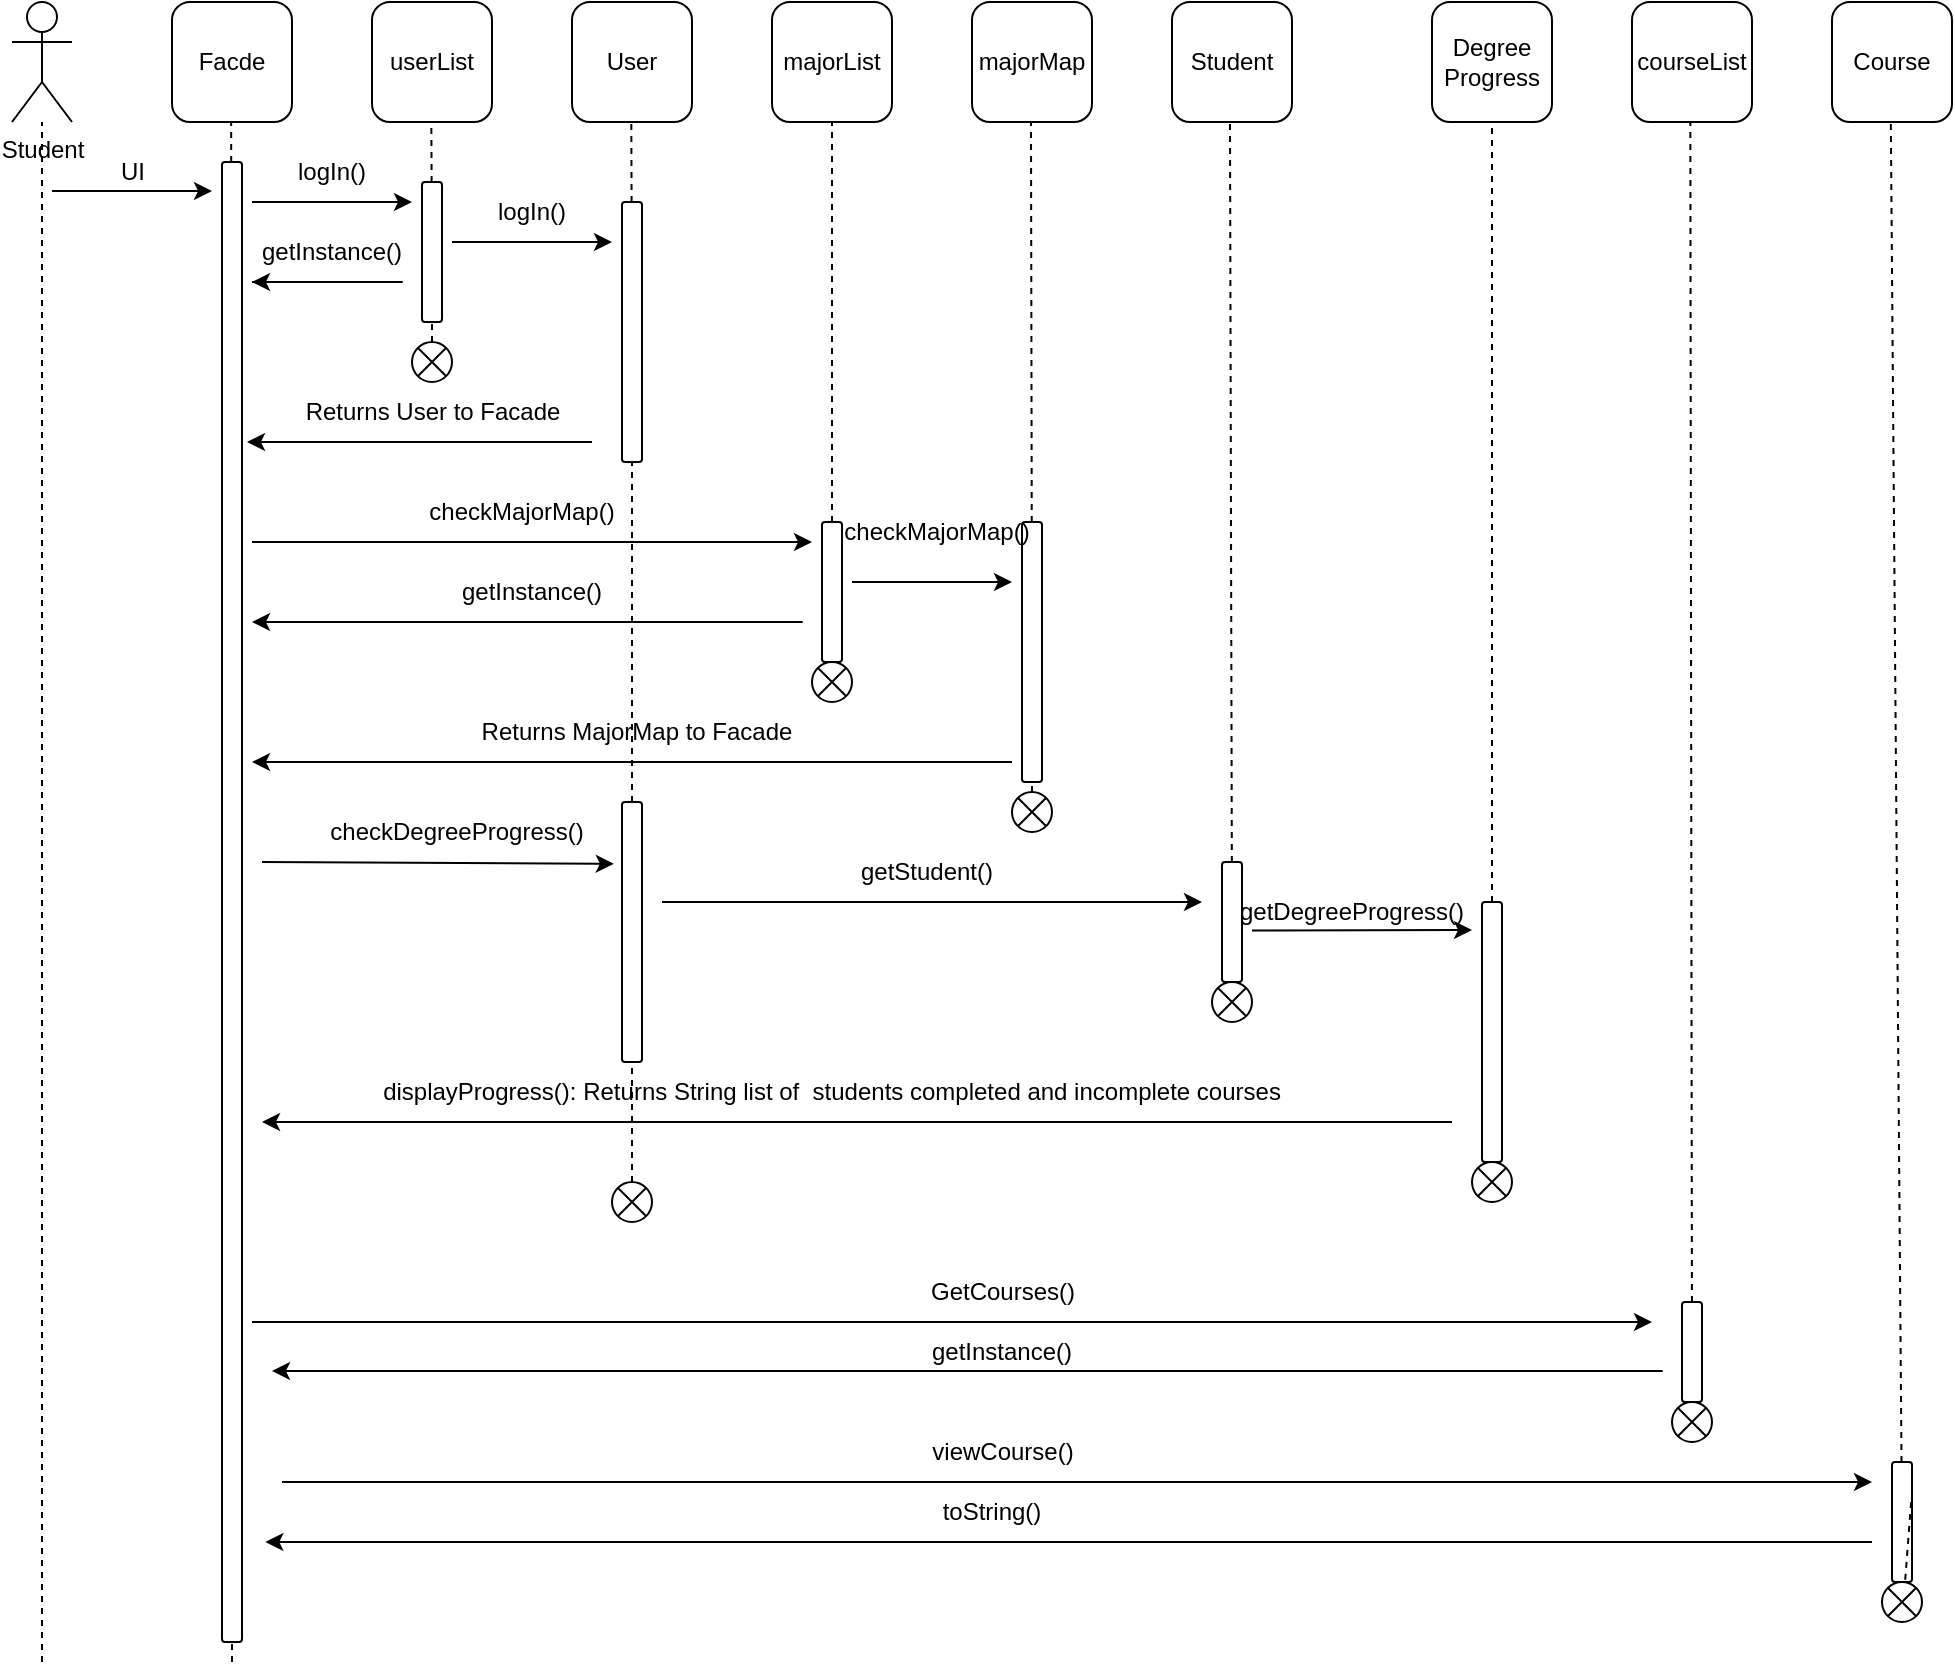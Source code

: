 <mxfile>
    <diagram id="xgcdQhzl7wj-qPDKX8pE" name="Page-1">
        <mxGraphModel dx="1228" dy="749" grid="1" gridSize="10" guides="1" tooltips="1" connect="1" arrows="1" fold="1" page="1" pageScale="1" pageWidth="1100" pageHeight="850" math="0" shadow="0">
            <root>
                <mxCell id="0"/>
                <mxCell id="1" parent="0"/>
                <mxCell id="5" value="Student&lt;br&gt;" style="shape=umlActor;verticalLabelPosition=bottom;verticalAlign=top;html=1;outlineConnect=0;" vertex="1" parent="1">
                    <mxGeometry x="30" y="10" width="30" height="60" as="geometry"/>
                </mxCell>
                <mxCell id="6" value="" style="endArrow=none;dashed=1;html=1;" edge="1" parent="1" target="5">
                    <mxGeometry width="50" height="50" relative="1" as="geometry">
                        <mxPoint x="45" y="840" as="sourcePoint"/>
                        <mxPoint x="90" y="90" as="targetPoint"/>
                    </mxGeometry>
                </mxCell>
                <mxCell id="7" value="Facde" style="rounded=1;whiteSpace=wrap;html=1;" vertex="1" parent="1">
                    <mxGeometry x="110" y="10" width="60" height="60" as="geometry"/>
                </mxCell>
                <mxCell id="8" value="userList" style="rounded=1;whiteSpace=wrap;html=1;" vertex="1" parent="1">
                    <mxGeometry x="210" y="10" width="60" height="60" as="geometry"/>
                </mxCell>
                <mxCell id="9" value="User" style="rounded=1;whiteSpace=wrap;html=1;" vertex="1" parent="1">
                    <mxGeometry x="310" y="10" width="60" height="60" as="geometry"/>
                </mxCell>
                <mxCell id="10" value="" style="endArrow=none;dashed=1;html=1;startArrow=none;" edge="1" parent="1" source="21">
                    <mxGeometry width="50" height="50" relative="1" as="geometry">
                        <mxPoint x="140" y="840" as="sourcePoint"/>
                        <mxPoint x="139.58" y="70.0" as="targetPoint"/>
                    </mxGeometry>
                </mxCell>
                <mxCell id="11" value="" style="endArrow=none;dashed=1;html=1;startArrow=none;" edge="1" parent="1" source="28">
                    <mxGeometry width="50" height="50" relative="1" as="geometry">
                        <mxPoint x="240" y="840" as="sourcePoint"/>
                        <mxPoint x="239.66" y="70.0" as="targetPoint"/>
                    </mxGeometry>
                </mxCell>
                <mxCell id="12" value="" style="endArrow=none;dashed=1;html=1;startArrow=none;" edge="1" parent="1" source="55">
                    <mxGeometry width="50" height="50" relative="1" as="geometry">
                        <mxPoint x="340" y="840" as="sourcePoint"/>
                        <mxPoint x="339.66" y="70.0" as="targetPoint"/>
                    </mxGeometry>
                </mxCell>
                <mxCell id="19" value="" style="endArrow=classic;html=1;startArrow=none;" edge="1" parent="1">
                    <mxGeometry width="50" height="50" relative="1" as="geometry">
                        <mxPoint x="150" y="110" as="sourcePoint"/>
                        <mxPoint x="230" y="110" as="targetPoint"/>
                        <Array as="points">
                            <mxPoint x="170" y="110"/>
                            <mxPoint x="190" y="110"/>
                            <mxPoint x="220" y="110"/>
                        </Array>
                    </mxGeometry>
                </mxCell>
                <mxCell id="20" value="logIn()" style="text;html=1;strokeColor=none;fillColor=none;align=center;verticalAlign=middle;whiteSpace=wrap;rounded=0;" vertex="1" parent="1">
                    <mxGeometry x="160" y="80" width="60" height="30" as="geometry"/>
                </mxCell>
                <mxCell id="22" value="" style="endArrow=none;dashed=1;html=1;startArrow=none;" edge="1" parent="1" target="21">
                    <mxGeometry width="50" height="50" relative="1" as="geometry">
                        <mxPoint x="140" y="840" as="sourcePoint"/>
                        <mxPoint x="139.58" y="70.0" as="targetPoint"/>
                    </mxGeometry>
                </mxCell>
                <mxCell id="21" value="" style="rounded=1;whiteSpace=wrap;html=1;" vertex="1" parent="1">
                    <mxGeometry x="135" y="90" width="10" height="740" as="geometry"/>
                </mxCell>
                <mxCell id="23" value="getInstance()" style="text;html=1;strokeColor=none;fillColor=none;align=center;verticalAlign=middle;whiteSpace=wrap;rounded=0;" vertex="1" parent="1">
                    <mxGeometry x="160" y="120" width="60" height="30" as="geometry"/>
                </mxCell>
                <mxCell id="24" value="" style="endArrow=classic;html=1;startArrow=none;" edge="1" parent="1">
                    <mxGeometry width="50" height="50" relative="1" as="geometry">
                        <mxPoint x="150" y="150.0" as="sourcePoint"/>
                        <mxPoint x="150" y="150" as="targetPoint"/>
                        <Array as="points">
                            <mxPoint x="170" y="150"/>
                            <mxPoint x="190" y="150"/>
                            <mxPoint x="230" y="150"/>
                        </Array>
                    </mxGeometry>
                </mxCell>
                <mxCell id="29" value="" style="endArrow=none;dashed=1;html=1;startArrow=none;" edge="1" parent="1" source="52" target="28">
                    <mxGeometry width="50" height="50" relative="1" as="geometry">
                        <mxPoint x="240" y="840" as="sourcePoint"/>
                        <mxPoint x="239.66" y="70.0" as="targetPoint"/>
                    </mxGeometry>
                </mxCell>
                <mxCell id="28" value="" style="rounded=1;whiteSpace=wrap;html=1;" vertex="1" parent="1">
                    <mxGeometry x="235" y="100" width="10" height="70" as="geometry"/>
                </mxCell>
                <mxCell id="32" value="" style="endArrow=none;dashed=1;html=1;startArrow=none;" edge="1" parent="1">
                    <mxGeometry width="50" height="50" relative="1" as="geometry">
                        <mxPoint x="140" y="180.0" as="sourcePoint"/>
                        <mxPoint x="140" y="180" as="targetPoint"/>
                    </mxGeometry>
                </mxCell>
                <mxCell id="50" value="" style="endArrow=classic;html=1;" edge="1" parent="1">
                    <mxGeometry width="50" height="50" relative="1" as="geometry">
                        <mxPoint x="50" y="104.5" as="sourcePoint"/>
                        <mxPoint x="130" y="104.5" as="targetPoint"/>
                    </mxGeometry>
                </mxCell>
                <mxCell id="51" value="UI" style="text;html=1;align=center;verticalAlign=middle;resizable=0;points=[];autosize=1;strokeColor=none;fillColor=none;" vertex="1" parent="1">
                    <mxGeometry x="70" y="80" width="40" height="30" as="geometry"/>
                </mxCell>
                <mxCell id="52" value="" style="shape=sumEllipse;perimeter=ellipsePerimeter;whiteSpace=wrap;html=1;backgroundOutline=1;" vertex="1" parent="1">
                    <mxGeometry x="230" y="180" width="20" height="20" as="geometry"/>
                </mxCell>
                <mxCell id="54" value="" style="endArrow=classic;html=1;" edge="1" parent="1">
                    <mxGeometry width="50" height="50" relative="1" as="geometry">
                        <mxPoint x="320" y="230" as="sourcePoint"/>
                        <mxPoint x="147.5" y="230" as="targetPoint"/>
                    </mxGeometry>
                </mxCell>
                <mxCell id="56" value="" style="endArrow=none;dashed=1;html=1;startArrow=none;" edge="1" parent="1" source="88" target="55">
                    <mxGeometry width="50" height="50" relative="1" as="geometry">
                        <mxPoint x="340" y="840" as="sourcePoint"/>
                        <mxPoint x="339.66" y="70.0" as="targetPoint"/>
                    </mxGeometry>
                </mxCell>
                <mxCell id="55" value="" style="rounded=1;whiteSpace=wrap;html=1;" vertex="1" parent="1">
                    <mxGeometry x="335" y="110" width="10" height="130" as="geometry"/>
                </mxCell>
                <mxCell id="58" value="Returns User to Facade" style="text;html=1;align=center;verticalAlign=middle;resizable=0;points=[];autosize=1;strokeColor=none;fillColor=none;" vertex="1" parent="1">
                    <mxGeometry x="165" y="200" width="150" height="30" as="geometry"/>
                </mxCell>
                <mxCell id="60" value="majorList" style="rounded=1;whiteSpace=wrap;html=1;" vertex="1" parent="1">
                    <mxGeometry x="410" y="10" width="60" height="60" as="geometry"/>
                </mxCell>
                <mxCell id="61" value="majorMap" style="rounded=1;whiteSpace=wrap;html=1;" vertex="1" parent="1">
                    <mxGeometry x="510" y="10" width="60" height="60" as="geometry"/>
                </mxCell>
                <mxCell id="62" value="" style="endArrow=classic;html=1;" edge="1" parent="1">
                    <mxGeometry width="50" height="50" relative="1" as="geometry">
                        <mxPoint x="150" y="280" as="sourcePoint"/>
                        <mxPoint x="430" y="280" as="targetPoint"/>
                    </mxGeometry>
                </mxCell>
                <mxCell id="63" value="" style="endArrow=none;dashed=1;html=1;entryX=0.5;entryY=1;entryDx=0;entryDy=0;startArrow=none;" edge="1" parent="1" source="67" target="60">
                    <mxGeometry width="50" height="50" relative="1" as="geometry">
                        <mxPoint x="439.41" y="840" as="sourcePoint"/>
                        <mxPoint x="439.41" y="240" as="targetPoint"/>
                    </mxGeometry>
                </mxCell>
                <mxCell id="64" value="checkMajorMap()" style="text;html=1;strokeColor=none;fillColor=none;align=center;verticalAlign=middle;whiteSpace=wrap;rounded=0;" vertex="1" parent="1">
                    <mxGeometry x="140" y="250" width="290" height="30" as="geometry"/>
                </mxCell>
                <mxCell id="68" value="" style="endArrow=none;dashed=1;html=1;entryX=0.5;entryY=1;entryDx=0;entryDy=0;startArrow=none;" edge="1" parent="1" source="106" target="67">
                    <mxGeometry width="50" height="50" relative="1" as="geometry">
                        <mxPoint x="439.41" y="840" as="sourcePoint"/>
                        <mxPoint x="440" y="70" as="targetPoint"/>
                    </mxGeometry>
                </mxCell>
                <mxCell id="67" value="" style="rounded=1;whiteSpace=wrap;html=1;" vertex="1" parent="1">
                    <mxGeometry x="435" y="270" width="10" height="70" as="geometry"/>
                </mxCell>
                <mxCell id="69" value="" style="endArrow=none;dashed=1;html=1;entryX=0.5;entryY=1;entryDx=0;entryDy=0;startArrow=none;" edge="1" parent="1" source="74">
                    <mxGeometry width="50" height="50" relative="1" as="geometry">
                        <mxPoint x="540" y="480" as="sourcePoint"/>
                        <mxPoint x="539.5" y="70" as="targetPoint"/>
                    </mxGeometry>
                </mxCell>
                <mxCell id="70" value="" style="endArrow=classic;html=1;" edge="1" parent="1">
                    <mxGeometry width="50" height="50" relative="1" as="geometry">
                        <mxPoint x="350" y="320" as="sourcePoint"/>
                        <mxPoint x="150" y="320" as="targetPoint"/>
                        <Array as="points">
                            <mxPoint x="430" y="320"/>
                        </Array>
                    </mxGeometry>
                </mxCell>
                <mxCell id="71" value="getInstance()" style="text;html=1;strokeColor=none;fillColor=none;align=center;verticalAlign=middle;whiteSpace=wrap;rounded=0;" vertex="1" parent="1">
                    <mxGeometry x="260" y="290" width="60" height="30" as="geometry"/>
                </mxCell>
                <mxCell id="75" value="" style="endArrow=none;dashed=1;html=1;entryX=0.5;entryY=1;entryDx=0;entryDy=0;startArrow=none;" edge="1" parent="1" source="104" target="74">
                    <mxGeometry width="50" height="50" relative="1" as="geometry">
                        <mxPoint x="540" y="840" as="sourcePoint"/>
                        <mxPoint x="539.5" y="70" as="targetPoint"/>
                    </mxGeometry>
                </mxCell>
                <mxCell id="74" value="" style="rounded=1;whiteSpace=wrap;html=1;" vertex="1" parent="1">
                    <mxGeometry x="535" y="270" width="10" height="130" as="geometry"/>
                </mxCell>
                <mxCell id="77" value="" style="endArrow=classic;html=1;" edge="1" parent="1">
                    <mxGeometry width="50" height="50" relative="1" as="geometry">
                        <mxPoint x="530" y="390" as="sourcePoint"/>
                        <mxPoint x="150" y="390" as="targetPoint"/>
                    </mxGeometry>
                </mxCell>
                <mxCell id="79" value="Returns MajorMap to Facade" style="text;html=1;strokeColor=none;fillColor=none;align=center;verticalAlign=middle;whiteSpace=wrap;rounded=0;" vertex="1" parent="1">
                    <mxGeometry x="155" y="360" width="375" height="30" as="geometry"/>
                </mxCell>
                <mxCell id="80" value="Student" style="rounded=1;whiteSpace=wrap;html=1;" vertex="1" parent="1">
                    <mxGeometry x="610" y="10" width="60" height="60" as="geometry"/>
                </mxCell>
                <mxCell id="81" value="Degree&lt;br&gt;Progress" style="rounded=1;whiteSpace=wrap;html=1;" vertex="1" parent="1">
                    <mxGeometry x="740" y="10" width="60" height="60" as="geometry"/>
                </mxCell>
                <mxCell id="82" value="" style="endArrow=classic;html=1;entryX=0.902;entryY=1.029;entryDx=0;entryDy=0;entryPerimeter=0;" edge="1" parent="1" target="87">
                    <mxGeometry width="50" height="50" relative="1" as="geometry">
                        <mxPoint x="155" y="440" as="sourcePoint"/>
                        <mxPoint x="610" y="440" as="targetPoint"/>
                    </mxGeometry>
                </mxCell>
                <mxCell id="83" value="" style="endArrow=none;dashed=1;html=1;startArrow=none;" edge="1" parent="1" source="90">
                    <mxGeometry width="50" height="50" relative="1" as="geometry">
                        <mxPoint x="639" y="830" as="sourcePoint"/>
                        <mxPoint x="639" y="70" as="targetPoint"/>
                    </mxGeometry>
                </mxCell>
                <mxCell id="84" value="" style="endArrow=none;dashed=1;html=1;entryX=0.5;entryY=1;entryDx=0;entryDy=0;startArrow=none;" edge="1" parent="1" source="96" target="81">
                    <mxGeometry width="50" height="50" relative="1" as="geometry">
                        <mxPoint x="770" y="741.882" as="sourcePoint"/>
                        <mxPoint x="770.29" y="80" as="targetPoint"/>
                    </mxGeometry>
                </mxCell>
                <mxCell id="87" value="checkDegreeProgress()" style="text;html=1;strokeColor=none;fillColor=none;align=center;verticalAlign=middle;whiteSpace=wrap;rounded=0;" vertex="1" parent="1">
                    <mxGeometry x="155" y="410" width="195" height="30" as="geometry"/>
                </mxCell>
                <mxCell id="89" value="" style="endArrow=none;dashed=1;html=1;startArrow=none;" edge="1" parent="1" target="88">
                    <mxGeometry width="50" height="50" relative="1" as="geometry">
                        <mxPoint x="340" y="600" as="sourcePoint"/>
                        <mxPoint x="340.0" y="240" as="targetPoint"/>
                    </mxGeometry>
                </mxCell>
                <mxCell id="88" value="" style="rounded=1;whiteSpace=wrap;html=1;" vertex="1" parent="1">
                    <mxGeometry x="335" y="410" width="10" height="130" as="geometry"/>
                </mxCell>
                <mxCell id="90" value="" style="rounded=1;whiteSpace=wrap;html=1;" vertex="1" parent="1">
                    <mxGeometry x="635" y="440" width="10" height="60" as="geometry"/>
                </mxCell>
                <mxCell id="92" value="" style="endArrow=classic;html=1;" edge="1" parent="1">
                    <mxGeometry width="50" height="50" relative="1" as="geometry">
                        <mxPoint x="355" y="460" as="sourcePoint"/>
                        <mxPoint x="625" y="460" as="targetPoint"/>
                    </mxGeometry>
                </mxCell>
                <mxCell id="93" value="getStudent()" style="text;html=1;strokeColor=none;fillColor=none;align=center;verticalAlign=middle;whiteSpace=wrap;rounded=0;" vertex="1" parent="1">
                    <mxGeometry x="385" y="430" width="205" height="30" as="geometry"/>
                </mxCell>
                <mxCell id="94" value="" style="endArrow=classic;html=1;" edge="1" parent="1">
                    <mxGeometry width="50" height="50" relative="1" as="geometry">
                        <mxPoint x="650" y="474.29" as="sourcePoint"/>
                        <mxPoint x="760" y="474" as="targetPoint"/>
                    </mxGeometry>
                </mxCell>
                <mxCell id="95" value="getDegreeProgress()" style="text;html=1;strokeColor=none;fillColor=none;align=center;verticalAlign=middle;whiteSpace=wrap;rounded=0;" vertex="1" parent="1">
                    <mxGeometry x="670" y="450" width="60" height="30" as="geometry"/>
                </mxCell>
                <mxCell id="96" value="" style="rounded=1;whiteSpace=wrap;html=1;" vertex="1" parent="1">
                    <mxGeometry x="765" y="460" width="10" height="130" as="geometry"/>
                </mxCell>
                <mxCell id="100" value="" style="endArrow=classic;html=1;" edge="1" parent="1">
                    <mxGeometry width="50" height="50" relative="1" as="geometry">
                        <mxPoint x="750" y="570" as="sourcePoint"/>
                        <mxPoint x="155" y="570" as="targetPoint"/>
                    </mxGeometry>
                </mxCell>
                <mxCell id="101" value="displayProgress(): Returns String list of&amp;nbsp; students completed and incomplete courses" style="text;html=1;strokeColor=none;fillColor=none;align=center;verticalAlign=middle;whiteSpace=wrap;rounded=0;" vertex="1" parent="1">
                    <mxGeometry x="150" y="540" width="580" height="30" as="geometry"/>
                </mxCell>
                <mxCell id="104" value="" style="shape=sumEllipse;perimeter=ellipsePerimeter;whiteSpace=wrap;html=1;backgroundOutline=1;" vertex="1" parent="1">
                    <mxGeometry x="530" y="405" width="20" height="20" as="geometry"/>
                </mxCell>
                <mxCell id="106" value="" style="shape=sumEllipse;perimeter=ellipsePerimeter;whiteSpace=wrap;html=1;backgroundOutline=1;" vertex="1" parent="1">
                    <mxGeometry x="430" y="340" width="20" height="20" as="geometry"/>
                </mxCell>
                <mxCell id="112" value="" style="endArrow=none;dashed=1;html=1;entryX=0.5;entryY=1;entryDx=0;entryDy=0;startArrow=none;" edge="1" parent="1" source="109" target="90">
                    <mxGeometry width="50" height="50" relative="1" as="geometry">
                        <mxPoint x="640" y="510" as="sourcePoint"/>
                        <mxPoint x="680" y="500" as="targetPoint"/>
                    </mxGeometry>
                </mxCell>
                <mxCell id="113" value="" style="endArrow=none;dashed=1;html=1;" edge="1" parent="1">
                    <mxGeometry width="50" height="50" relative="1" as="geometry">
                        <mxPoint x="770" y="590" as="sourcePoint"/>
                        <mxPoint x="770" y="600" as="targetPoint"/>
                    </mxGeometry>
                </mxCell>
                <mxCell id="114" value="" style="shape=sumEllipse;perimeter=ellipsePerimeter;whiteSpace=wrap;html=1;backgroundOutline=1;" vertex="1" parent="1">
                    <mxGeometry x="760" y="590" width="20" height="20" as="geometry"/>
                </mxCell>
                <mxCell id="118" value="courseList" style="rounded=1;whiteSpace=wrap;html=1;" vertex="1" parent="1">
                    <mxGeometry x="840" y="10" width="60" height="60" as="geometry"/>
                </mxCell>
                <mxCell id="119" value="" style="endArrow=none;dashed=1;html=1;entryX=0.5;entryY=1;entryDx=0;entryDy=0;startArrow=none;" edge="1" parent="1" source="133">
                    <mxGeometry width="50" height="50" relative="1" as="geometry">
                        <mxPoint x="869" y="840" as="sourcePoint"/>
                        <mxPoint x="869.17" y="70.0" as="targetPoint"/>
                    </mxGeometry>
                </mxCell>
                <mxCell id="120" value="" style="endArrow=classic;html=1;" edge="1" parent="1">
                    <mxGeometry width="50" height="50" relative="1" as="geometry">
                        <mxPoint x="150" y="670" as="sourcePoint"/>
                        <mxPoint x="850" y="670" as="targetPoint"/>
                    </mxGeometry>
                </mxCell>
                <mxCell id="121" value="Course" style="rounded=1;whiteSpace=wrap;html=1;" vertex="1" parent="1">
                    <mxGeometry x="940" y="10" width="60" height="60" as="geometry"/>
                </mxCell>
                <mxCell id="122" value="" style="endArrow=none;dashed=1;html=1;entryX=0.5;entryY=1;entryDx=0;entryDy=0;startArrow=none;" edge="1" parent="1" source="147">
                    <mxGeometry width="50" height="50" relative="1" as="geometry">
                        <mxPoint x="979.559" y="760" as="sourcePoint"/>
                        <mxPoint x="969.41" y="70.0" as="targetPoint"/>
                    </mxGeometry>
                </mxCell>
                <mxCell id="123" value="GetCourses()" style="text;html=1;align=center;verticalAlign=middle;resizable=0;points=[];autosize=1;strokeColor=none;fillColor=none;" vertex="1" parent="1">
                    <mxGeometry x="475" y="640" width="100" height="30" as="geometry"/>
                </mxCell>
                <mxCell id="128" value="" style="endArrow=classic;html=1;" edge="1" parent="1">
                    <mxGeometry width="50" height="50" relative="1" as="geometry">
                        <mxPoint x="250" y="130" as="sourcePoint"/>
                        <mxPoint x="330" y="130" as="targetPoint"/>
                        <Array as="points">
                            <mxPoint x="300" y="130"/>
                        </Array>
                    </mxGeometry>
                </mxCell>
                <mxCell id="130" value="logIn()" style="text;html=1;strokeColor=none;fillColor=none;align=center;verticalAlign=middle;whiteSpace=wrap;rounded=0;" vertex="1" parent="1">
                    <mxGeometry x="260" y="100" width="60" height="30" as="geometry"/>
                </mxCell>
                <mxCell id="131" value="checkMajorMap()" style="text;html=1;strokeColor=none;fillColor=none;align=center;verticalAlign=middle;whiteSpace=wrap;rounded=0;" vertex="1" parent="1">
                    <mxGeometry x="455" y="260" width="75" height="30" as="geometry"/>
                </mxCell>
                <mxCell id="132" value="" style="endArrow=classic;html=1;" edge="1" parent="1">
                    <mxGeometry width="50" height="50" relative="1" as="geometry">
                        <mxPoint x="450" y="300" as="sourcePoint"/>
                        <mxPoint x="530" y="300" as="targetPoint"/>
                        <Array as="points">
                            <mxPoint x="480" y="300"/>
                            <mxPoint x="530" y="300"/>
                        </Array>
                    </mxGeometry>
                </mxCell>
                <mxCell id="133" value="" style="rounded=1;whiteSpace=wrap;html=1;" vertex="1" parent="1">
                    <mxGeometry x="865" y="660" width="10" height="50" as="geometry"/>
                </mxCell>
                <mxCell id="135" value="getInstance()" style="text;html=1;strokeColor=none;fillColor=none;align=center;verticalAlign=middle;whiteSpace=wrap;rounded=0;" vertex="1" parent="1">
                    <mxGeometry x="495" y="670" width="60" height="30" as="geometry"/>
                </mxCell>
                <mxCell id="136" value="" style="endArrow=classic;html=1;" edge="1" parent="1">
                    <mxGeometry width="50" height="50" relative="1" as="geometry">
                        <mxPoint x="360" y="694.5" as="sourcePoint"/>
                        <mxPoint x="160" y="694.5" as="targetPoint"/>
                        <Array as="points">
                            <mxPoint x="860" y="694.5"/>
                        </Array>
                    </mxGeometry>
                </mxCell>
                <mxCell id="138" value="" style="shape=sumEllipse;perimeter=ellipsePerimeter;whiteSpace=wrap;html=1;backgroundOutline=1;" vertex="1" parent="1">
                    <mxGeometry x="860" y="710" width="20" height="20" as="geometry"/>
                </mxCell>
                <mxCell id="140" value="" style="endArrow=classic;html=1;startArrow=none;" edge="1" parent="1">
                    <mxGeometry width="50" height="50" relative="1" as="geometry">
                        <mxPoint x="165" y="750" as="sourcePoint"/>
                        <mxPoint x="960" y="750" as="targetPoint"/>
                        <Array as="points">
                            <mxPoint x="165" y="750"/>
                        </Array>
                    </mxGeometry>
                </mxCell>
                <mxCell id="143" value="" style="shape=sumEllipse;perimeter=ellipsePerimeter;whiteSpace=wrap;html=1;backgroundOutline=1;" vertex="1" parent="1">
                    <mxGeometry x="330" y="600" width="20" height="20" as="geometry"/>
                </mxCell>
                <mxCell id="144" value="" style="endArrow=none;html=1;" edge="1" parent="1">
                    <mxGeometry width="50" height="50" relative="1" as="geometry">
                        <mxPoint x="205" y="780" as="sourcePoint"/>
                        <mxPoint x="205" y="780" as="targetPoint"/>
                        <Array as="points"/>
                    </mxGeometry>
                </mxCell>
                <mxCell id="152" value="" style="endArrow=none;dashed=1;html=1;entryX=0.5;entryY=1;entryDx=0;entryDy=0;startArrow=none;" edge="1" parent="1" source="161" target="147">
                    <mxGeometry width="50" height="50" relative="1" as="geometry">
                        <mxPoint x="979.559" y="760" as="sourcePoint"/>
                        <mxPoint x="969.41" y="70.0" as="targetPoint"/>
                    </mxGeometry>
                </mxCell>
                <mxCell id="147" value="" style="rounded=1;whiteSpace=wrap;html=1;" vertex="1" parent="1">
                    <mxGeometry x="970" y="740" width="10" height="60" as="geometry"/>
                </mxCell>
                <mxCell id="153" value="" style="endArrow=none;dashed=1;html=1;entryX=0.5;entryY=1;entryDx=0;entryDy=0;" edge="1" parent="1" target="109">
                    <mxGeometry width="50" height="50" relative="1" as="geometry">
                        <mxPoint x="640" y="510" as="sourcePoint"/>
                        <mxPoint x="640" y="500" as="targetPoint"/>
                    </mxGeometry>
                </mxCell>
                <mxCell id="109" value="" style="shape=sumEllipse;perimeter=ellipsePerimeter;whiteSpace=wrap;html=1;backgroundOutline=1;" vertex="1" parent="1">
                    <mxGeometry x="630" y="500" width="20" height="20" as="geometry"/>
                </mxCell>
                <mxCell id="154" value="" style="endArrow=classic;html=1;" edge="1" parent="1">
                    <mxGeometry width="50" height="50" relative="1" as="geometry">
                        <mxPoint x="960" y="780" as="sourcePoint"/>
                        <mxPoint x="156.667" y="780" as="targetPoint"/>
                    </mxGeometry>
                </mxCell>
                <mxCell id="156" value="viewCourse()" style="text;html=1;align=center;verticalAlign=middle;resizable=0;points=[];autosize=1;strokeColor=none;fillColor=none;" vertex="1" parent="1">
                    <mxGeometry x="480" y="720" width="90" height="30" as="geometry"/>
                </mxCell>
                <mxCell id="160" value="toString()" style="text;html=1;strokeColor=none;fillColor=none;align=center;verticalAlign=middle;whiteSpace=wrap;rounded=0;" vertex="1" parent="1">
                    <mxGeometry x="490" y="750" width="60" height="30" as="geometry"/>
                </mxCell>
                <mxCell id="162" value="" style="endArrow=none;dashed=1;html=1;entryX=0.5;entryY=1;entryDx=0;entryDy=0;startArrow=none;" edge="1" parent="1" target="161">
                    <mxGeometry width="50" height="50" relative="1" as="geometry">
                        <mxPoint x="979.559" y="760" as="sourcePoint"/>
                        <mxPoint x="975" y="800" as="targetPoint"/>
                    </mxGeometry>
                </mxCell>
                <mxCell id="161" value="" style="shape=sumEllipse;perimeter=ellipsePerimeter;whiteSpace=wrap;html=1;backgroundOutline=1;" vertex="1" parent="1">
                    <mxGeometry x="965" y="800" width="20" height="20" as="geometry"/>
                </mxCell>
            </root>
        </mxGraphModel>
    </diagram>
</mxfile>